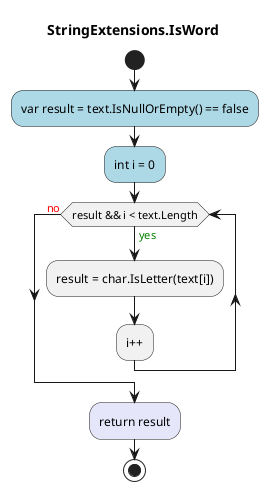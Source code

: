@startuml StringExtensions.IsWord
title StringExtensions.IsWord
start
#LightBlue:var result = text.IsNullOrEmpty() == false;
#LightBlue:int i = 0;
while (result && i < text.Length) is (<color:green>yes)
    :result = char.IsLetter(text[i]);
:i++;
endwhile (<color:red>no)
#Lavender:return result;
stop
@enduml
